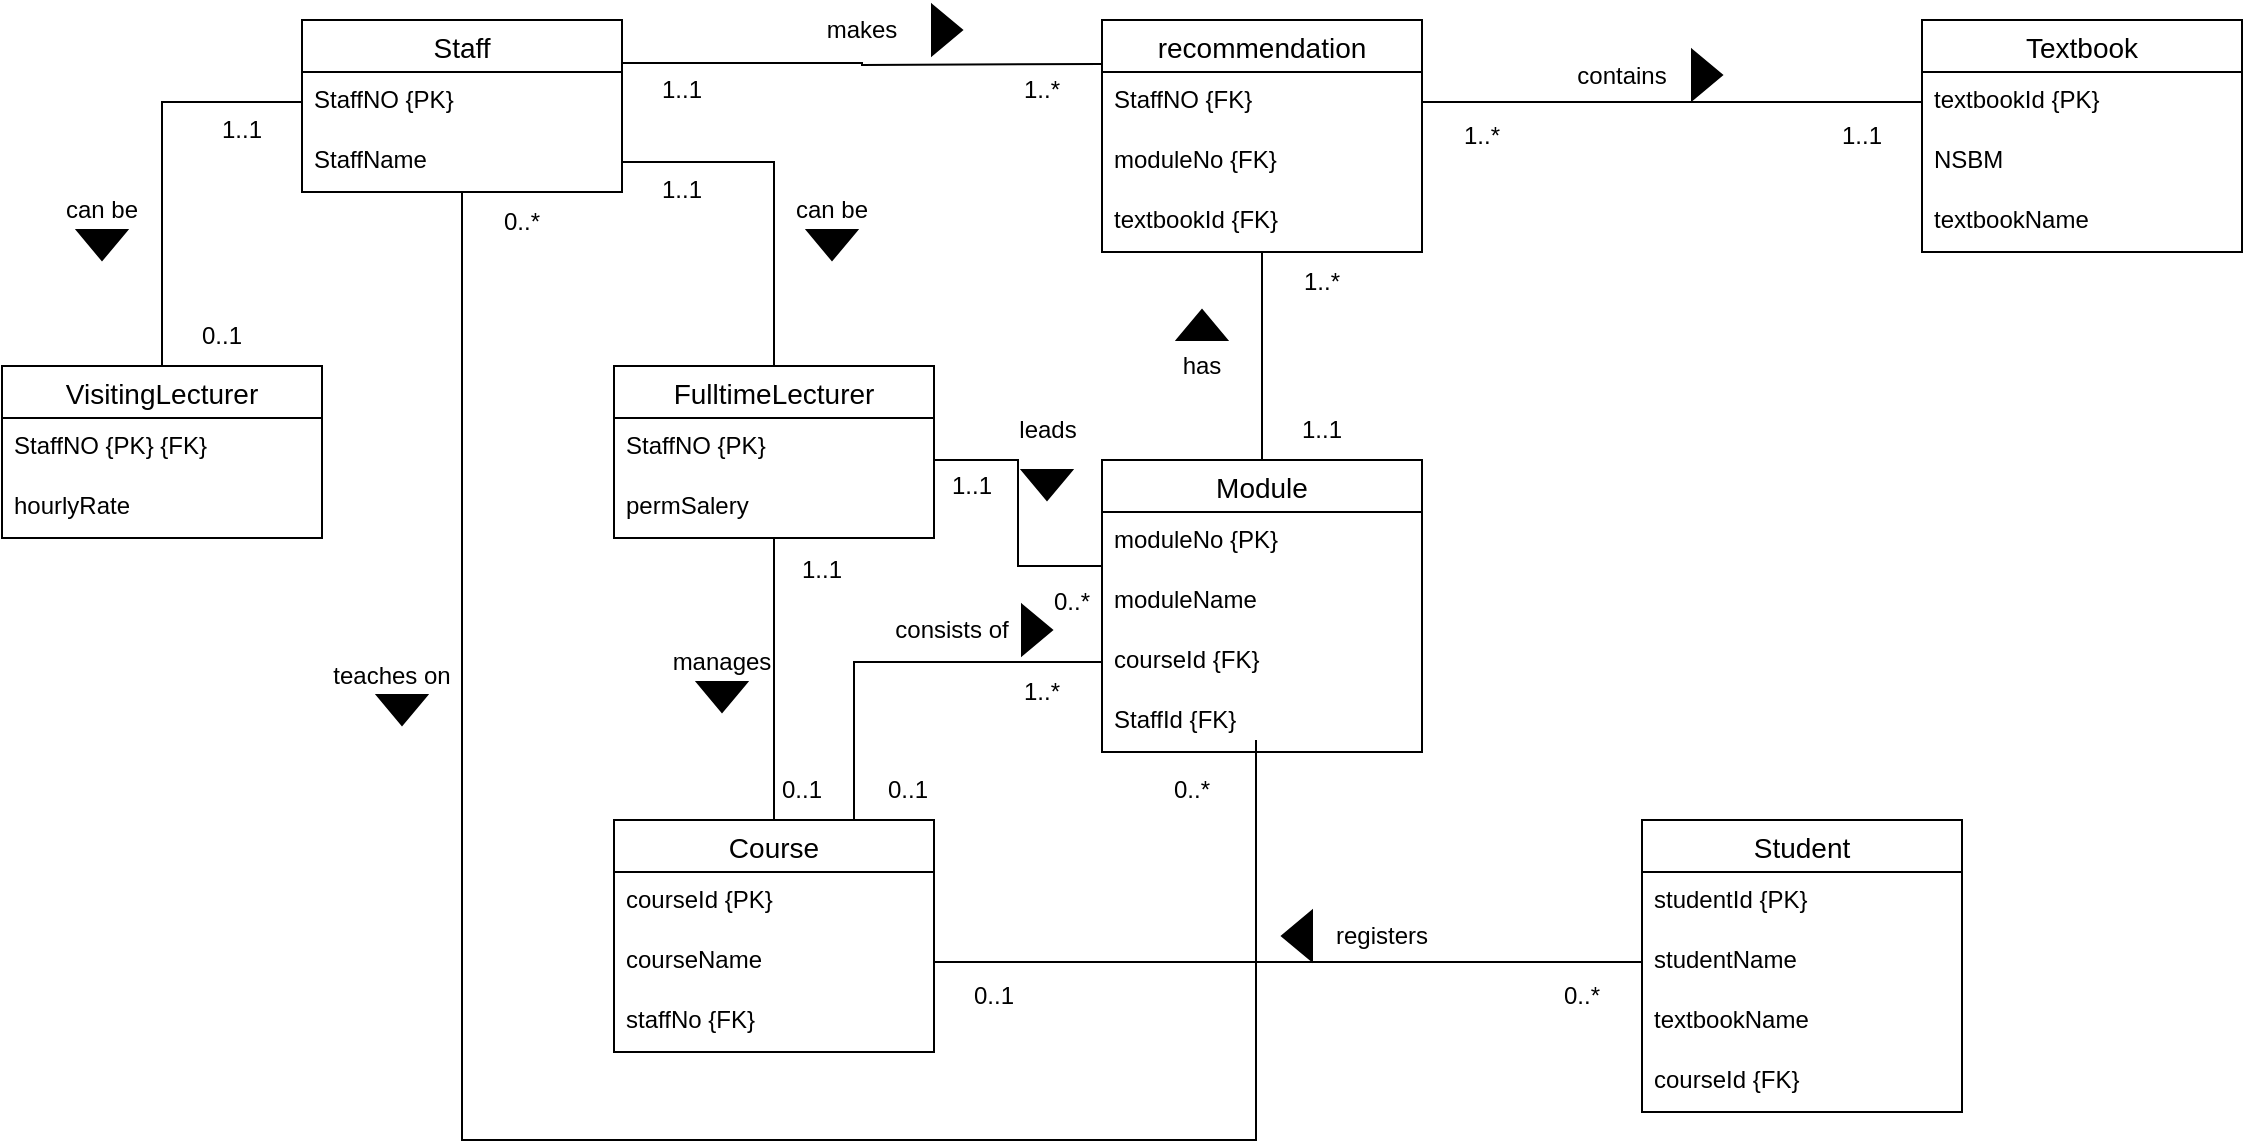 <mxfile version="15.6.0" type="github">
  <diagram id="rEQ13ESsdebVXu5kFstZ" name="Page-1">
    <mxGraphModel dx="1422" dy="831" grid="1" gridSize="10" guides="1" tooltips="1" connect="1" arrows="1" fold="1" page="1" pageScale="1" pageWidth="850" pageHeight="1100" math="0" shadow="0">
      <root>
        <mxCell id="0" />
        <mxCell id="1" parent="0" />
        <mxCell id="eujn3jIK-lYf2msssP14-41" style="edgeStyle=orthogonalEdgeStyle;rounded=0;orthogonalLoop=1;jettySize=auto;html=1;exitX=1;exitY=0.25;exitDx=0;exitDy=0;endArrow=none;endFill=0;" edge="1" parent="1" source="eujn3jIK-lYf2msssP14-1">
          <mxGeometry relative="1" as="geometry">
            <mxPoint x="590" y="62" as="targetPoint" />
          </mxGeometry>
        </mxCell>
        <mxCell id="eujn3jIK-lYf2msssP14-71" style="edgeStyle=orthogonalEdgeStyle;rounded=0;orthogonalLoop=1;jettySize=auto;html=1;endArrow=none;endFill=0;" edge="1" parent="1" source="eujn3jIK-lYf2msssP14-1">
          <mxGeometry relative="1" as="geometry">
            <mxPoint x="667" y="400" as="targetPoint" />
            <Array as="points">
              <mxPoint x="270" y="600" />
              <mxPoint x="667" y="600" />
            </Array>
          </mxGeometry>
        </mxCell>
        <mxCell id="eujn3jIK-lYf2msssP14-1" value="Staff" style="swimlane;fontStyle=0;childLayout=stackLayout;horizontal=1;startSize=26;horizontalStack=0;resizeParent=1;resizeParentMax=0;resizeLast=0;collapsible=1;marginBottom=0;align=center;fontSize=14;fillColor=none;" vertex="1" parent="1">
          <mxGeometry x="190" y="40" width="160" height="86" as="geometry" />
        </mxCell>
        <mxCell id="eujn3jIK-lYf2msssP14-2" value="StaffNO {PK}" style="text;strokeColor=none;fillColor=none;spacingLeft=4;spacingRight=4;overflow=hidden;rotatable=0;points=[[0,0.5],[1,0.5]];portConstraint=eastwest;fontSize=12;" vertex="1" parent="eujn3jIK-lYf2msssP14-1">
          <mxGeometry y="26" width="160" height="30" as="geometry" />
        </mxCell>
        <mxCell id="eujn3jIK-lYf2msssP14-3" value="StaffName" style="text;strokeColor=none;fillColor=none;spacingLeft=4;spacingRight=4;overflow=hidden;rotatable=0;points=[[0,0.5],[1,0.5]];portConstraint=eastwest;fontSize=12;" vertex="1" parent="eujn3jIK-lYf2msssP14-1">
          <mxGeometry y="56" width="160" height="30" as="geometry" />
        </mxCell>
        <mxCell id="eujn3jIK-lYf2msssP14-5" value="VisitingLecturer" style="swimlane;fontStyle=0;childLayout=stackLayout;horizontal=1;startSize=26;horizontalStack=0;resizeParent=1;resizeParentMax=0;resizeLast=0;collapsible=1;marginBottom=0;align=center;fontSize=14;fillColor=none;" vertex="1" parent="1">
          <mxGeometry x="40" y="213" width="160" height="86" as="geometry" />
        </mxCell>
        <mxCell id="eujn3jIK-lYf2msssP14-6" value="StaffNO {PK} {FK}" style="text;strokeColor=none;fillColor=none;spacingLeft=4;spacingRight=4;overflow=hidden;rotatable=0;points=[[0,0.5],[1,0.5]];portConstraint=eastwest;fontSize=12;" vertex="1" parent="eujn3jIK-lYf2msssP14-5">
          <mxGeometry y="26" width="160" height="30" as="geometry" />
        </mxCell>
        <mxCell id="eujn3jIK-lYf2msssP14-7" value="hourlyRate" style="text;strokeColor=none;fillColor=none;spacingLeft=4;spacingRight=4;overflow=hidden;rotatable=0;points=[[0,0.5],[1,0.5]];portConstraint=eastwest;fontSize=12;" vertex="1" parent="eujn3jIK-lYf2msssP14-5">
          <mxGeometry y="56" width="160" height="30" as="geometry" />
        </mxCell>
        <mxCell id="eujn3jIK-lYf2msssP14-28" style="edgeStyle=orthogonalEdgeStyle;rounded=0;orthogonalLoop=1;jettySize=auto;html=1;entryX=0.5;entryY=0;entryDx=0;entryDy=0;endArrow=none;endFill=0;" edge="1" parent="1" source="eujn3jIK-lYf2msssP14-8" target="eujn3jIK-lYf2msssP14-25">
          <mxGeometry relative="1" as="geometry" />
        </mxCell>
        <mxCell id="eujn3jIK-lYf2msssP14-8" value="FulltimeLecturer" style="swimlane;fontStyle=0;childLayout=stackLayout;horizontal=1;startSize=26;horizontalStack=0;resizeParent=1;resizeParentMax=0;resizeLast=0;collapsible=1;marginBottom=0;align=center;fontSize=14;fillColor=none;" vertex="1" parent="1">
          <mxGeometry x="346" y="213" width="160" height="86" as="geometry" />
        </mxCell>
        <mxCell id="eujn3jIK-lYf2msssP14-9" value="StaffNO {PK}" style="text;strokeColor=none;fillColor=none;spacingLeft=4;spacingRight=4;overflow=hidden;rotatable=0;points=[[0,0.5],[1,0.5]];portConstraint=eastwest;fontSize=12;" vertex="1" parent="eujn3jIK-lYf2msssP14-8">
          <mxGeometry y="26" width="160" height="30" as="geometry" />
        </mxCell>
        <mxCell id="eujn3jIK-lYf2msssP14-10" value="permSalery" style="text;strokeColor=none;fillColor=none;spacingLeft=4;spacingRight=4;overflow=hidden;rotatable=0;points=[[0,0.5],[1,0.5]];portConstraint=eastwest;fontSize=12;" vertex="1" parent="eujn3jIK-lYf2msssP14-8">
          <mxGeometry y="56" width="160" height="30" as="geometry" />
        </mxCell>
        <mxCell id="eujn3jIK-lYf2msssP14-11" style="edgeStyle=orthogonalEdgeStyle;rounded=0;orthogonalLoop=1;jettySize=auto;html=1;entryX=0.5;entryY=0;entryDx=0;entryDy=0;endArrow=none;endFill=0;" edge="1" parent="1" source="eujn3jIK-lYf2msssP14-2" target="eujn3jIK-lYf2msssP14-5">
          <mxGeometry relative="1" as="geometry" />
        </mxCell>
        <mxCell id="eujn3jIK-lYf2msssP14-12" style="edgeStyle=orthogonalEdgeStyle;rounded=0;orthogonalLoop=1;jettySize=auto;html=1;endArrow=none;endFill=0;" edge="1" parent="1" source="eujn3jIK-lYf2msssP14-3" target="eujn3jIK-lYf2msssP14-8">
          <mxGeometry relative="1" as="geometry">
            <Array as="points">
              <mxPoint x="426" y="111" />
            </Array>
          </mxGeometry>
        </mxCell>
        <mxCell id="eujn3jIK-lYf2msssP14-13" value="can be" style="text;html=1;strokeColor=none;fillColor=none;align=center;verticalAlign=middle;whiteSpace=wrap;rounded=0;" vertex="1" parent="1">
          <mxGeometry x="60" y="120" width="60" height="30" as="geometry" />
        </mxCell>
        <mxCell id="eujn3jIK-lYf2msssP14-14" value="" style="triangle;whiteSpace=wrap;html=1;fillColor=#000000;rotation=90;" vertex="1" parent="1">
          <mxGeometry x="82.5" y="140" width="15" height="25" as="geometry" />
        </mxCell>
        <mxCell id="eujn3jIK-lYf2msssP14-17" value="can be" style="text;html=1;strokeColor=none;fillColor=none;align=center;verticalAlign=middle;whiteSpace=wrap;rounded=0;" vertex="1" parent="1">
          <mxGeometry x="425" y="120" width="60" height="30" as="geometry" />
        </mxCell>
        <mxCell id="eujn3jIK-lYf2msssP14-18" value="" style="triangle;whiteSpace=wrap;html=1;fillColor=#000000;rotation=90;" vertex="1" parent="1">
          <mxGeometry x="447.5" y="140" width="15" height="25" as="geometry" />
        </mxCell>
        <mxCell id="eujn3jIK-lYf2msssP14-19" value="0..1" style="text;html=1;strokeColor=none;fillColor=none;align=center;verticalAlign=middle;whiteSpace=wrap;rounded=0;" vertex="1" parent="1">
          <mxGeometry x="410" y="410" width="60" height="30" as="geometry" />
        </mxCell>
        <mxCell id="eujn3jIK-lYf2msssP14-20" value="1..1" style="text;html=1;strokeColor=none;fillColor=none;align=center;verticalAlign=middle;whiteSpace=wrap;rounded=0;" vertex="1" parent="1">
          <mxGeometry x="350" y="110" width="60" height="30" as="geometry" />
        </mxCell>
        <mxCell id="eujn3jIK-lYf2msssP14-23" value="1..1" style="text;html=1;strokeColor=none;fillColor=none;align=center;verticalAlign=middle;whiteSpace=wrap;rounded=0;" vertex="1" parent="1">
          <mxGeometry x="130" y="80" width="60" height="30" as="geometry" />
        </mxCell>
        <mxCell id="eujn3jIK-lYf2msssP14-24" value="0..1" style="text;html=1;strokeColor=none;fillColor=none;align=center;verticalAlign=middle;whiteSpace=wrap;rounded=0;" vertex="1" parent="1">
          <mxGeometry x="120" y="183" width="60" height="30" as="geometry" />
        </mxCell>
        <mxCell id="eujn3jIK-lYf2msssP14-60" style="edgeStyle=orthogonalEdgeStyle;rounded=0;orthogonalLoop=1;jettySize=auto;html=1;exitX=0.75;exitY=0;exitDx=0;exitDy=0;entryX=0;entryY=0.5;entryDx=0;entryDy=0;endArrow=none;endFill=0;" edge="1" parent="1" source="eujn3jIK-lYf2msssP14-25" target="eujn3jIK-lYf2msssP14-39">
          <mxGeometry relative="1" as="geometry" />
        </mxCell>
        <mxCell id="eujn3jIK-lYf2msssP14-25" value="Course" style="swimlane;fontStyle=0;childLayout=stackLayout;horizontal=1;startSize=26;horizontalStack=0;resizeParent=1;resizeParentMax=0;resizeLast=0;collapsible=1;marginBottom=0;align=center;fontSize=14;fillColor=none;" vertex="1" parent="1">
          <mxGeometry x="346" y="440" width="160" height="116" as="geometry" />
        </mxCell>
        <mxCell id="eujn3jIK-lYf2msssP14-26" value="courseId {PK}" style="text;strokeColor=none;fillColor=none;spacingLeft=4;spacingRight=4;overflow=hidden;rotatable=0;points=[[0,0.5],[1,0.5]];portConstraint=eastwest;fontSize=12;" vertex="1" parent="eujn3jIK-lYf2msssP14-25">
          <mxGeometry y="26" width="160" height="30" as="geometry" />
        </mxCell>
        <mxCell id="eujn3jIK-lYf2msssP14-29" value="courseName" style="text;strokeColor=none;fillColor=none;spacingLeft=4;spacingRight=4;overflow=hidden;rotatable=0;points=[[0,0.5],[1,0.5]];portConstraint=eastwest;fontSize=12;" vertex="1" parent="eujn3jIK-lYf2msssP14-25">
          <mxGeometry y="56" width="160" height="30" as="geometry" />
        </mxCell>
        <mxCell id="eujn3jIK-lYf2msssP14-27" value="staffNo {FK}" style="text;strokeColor=none;fillColor=none;spacingLeft=4;spacingRight=4;overflow=hidden;rotatable=0;points=[[0,0.5],[1,0.5]];portConstraint=eastwest;fontSize=12;" vertex="1" parent="eujn3jIK-lYf2msssP14-25">
          <mxGeometry y="86" width="160" height="30" as="geometry" />
        </mxCell>
        <mxCell id="eujn3jIK-lYf2msssP14-30" value="1..1" style="text;html=1;strokeColor=none;fillColor=none;align=center;verticalAlign=middle;whiteSpace=wrap;rounded=0;" vertex="1" parent="1">
          <mxGeometry x="420" y="300" width="60" height="30" as="geometry" />
        </mxCell>
        <mxCell id="eujn3jIK-lYf2msssP14-47" style="edgeStyle=orthogonalEdgeStyle;rounded=0;orthogonalLoop=1;jettySize=auto;html=1;entryX=0.5;entryY=0;entryDx=0;entryDy=0;endArrow=none;endFill=0;" edge="1" parent="1" source="eujn3jIK-lYf2msssP14-31" target="eujn3jIK-lYf2msssP14-37">
          <mxGeometry relative="1" as="geometry" />
        </mxCell>
        <mxCell id="eujn3jIK-lYf2msssP14-31" value="recommendation" style="swimlane;fontStyle=0;childLayout=stackLayout;horizontal=1;startSize=26;horizontalStack=0;resizeParent=1;resizeParentMax=0;resizeLast=0;collapsible=1;marginBottom=0;align=center;fontSize=14;fillColor=none;" vertex="1" parent="1">
          <mxGeometry x="590" y="40" width="160" height="116" as="geometry" />
        </mxCell>
        <mxCell id="eujn3jIK-lYf2msssP14-32" value="StaffNO {FK}" style="text;strokeColor=none;fillColor=none;spacingLeft=4;spacingRight=4;overflow=hidden;rotatable=0;points=[[0,0.5],[1,0.5]];portConstraint=eastwest;fontSize=12;" vertex="1" parent="eujn3jIK-lYf2msssP14-31">
          <mxGeometry y="26" width="160" height="30" as="geometry" />
        </mxCell>
        <mxCell id="eujn3jIK-lYf2msssP14-54" value="moduleNo {FK}" style="text;strokeColor=none;fillColor=none;spacingLeft=4;spacingRight=4;overflow=hidden;rotatable=0;points=[[0,0.5],[1,0.5]];portConstraint=eastwest;fontSize=12;" vertex="1" parent="eujn3jIK-lYf2msssP14-31">
          <mxGeometry y="56" width="160" height="30" as="geometry" />
        </mxCell>
        <mxCell id="eujn3jIK-lYf2msssP14-33" value="textbookId {FK}" style="text;strokeColor=none;fillColor=none;spacingLeft=4;spacingRight=4;overflow=hidden;rotatable=0;points=[[0,0.5],[1,0.5]];portConstraint=eastwest;fontSize=12;" vertex="1" parent="eujn3jIK-lYf2msssP14-31">
          <mxGeometry y="86" width="160" height="30" as="geometry" />
        </mxCell>
        <mxCell id="eujn3jIK-lYf2msssP14-34" value="Textbook" style="swimlane;fontStyle=0;childLayout=stackLayout;horizontal=1;startSize=26;horizontalStack=0;resizeParent=1;resizeParentMax=0;resizeLast=0;collapsible=1;marginBottom=0;align=center;fontSize=14;fillColor=none;" vertex="1" parent="1">
          <mxGeometry x="1000" y="40" width="160" height="116" as="geometry" />
        </mxCell>
        <mxCell id="eujn3jIK-lYf2msssP14-35" value="textbookId {PK}" style="text;strokeColor=none;fillColor=none;spacingLeft=4;spacingRight=4;overflow=hidden;rotatable=0;points=[[0,0.5],[1,0.5]];portConstraint=eastwest;fontSize=12;" vertex="1" parent="eujn3jIK-lYf2msssP14-34">
          <mxGeometry y="26" width="160" height="30" as="geometry" />
        </mxCell>
        <mxCell id="eujn3jIK-lYf2msssP14-40" value="NSBM" style="text;strokeColor=none;fillColor=none;spacingLeft=4;spacingRight=4;overflow=hidden;rotatable=0;points=[[0,0.5],[1,0.5]];portConstraint=eastwest;fontSize=12;" vertex="1" parent="eujn3jIK-lYf2msssP14-34">
          <mxGeometry y="56" width="160" height="30" as="geometry" />
        </mxCell>
        <mxCell id="eujn3jIK-lYf2msssP14-36" value="textbookName" style="text;strokeColor=none;fillColor=none;spacingLeft=4;spacingRight=4;overflow=hidden;rotatable=0;points=[[0,0.5],[1,0.5]];portConstraint=eastwest;fontSize=12;" vertex="1" parent="eujn3jIK-lYf2msssP14-34">
          <mxGeometry y="86" width="160" height="30" as="geometry" />
        </mxCell>
        <mxCell id="eujn3jIK-lYf2msssP14-37" value="Module" style="swimlane;fontStyle=0;childLayout=stackLayout;horizontal=1;startSize=26;horizontalStack=0;resizeParent=1;resizeParentMax=0;resizeLast=0;collapsible=1;marginBottom=0;align=center;fontSize=14;fillColor=none;" vertex="1" parent="1">
          <mxGeometry x="590" y="260" width="160" height="146" as="geometry" />
        </mxCell>
        <mxCell id="eujn3jIK-lYf2msssP14-38" value="moduleNo {PK}" style="text;strokeColor=none;fillColor=none;spacingLeft=4;spacingRight=4;overflow=hidden;rotatable=0;points=[[0,0.5],[1,0.5]];portConstraint=eastwest;fontSize=12;" vertex="1" parent="eujn3jIK-lYf2msssP14-37">
          <mxGeometry y="26" width="160" height="30" as="geometry" />
        </mxCell>
        <mxCell id="eujn3jIK-lYf2msssP14-59" value="moduleName" style="text;strokeColor=none;fillColor=none;spacingLeft=4;spacingRight=4;overflow=hidden;rotatable=0;points=[[0,0.5],[1,0.5]];portConstraint=eastwest;fontSize=12;" vertex="1" parent="eujn3jIK-lYf2msssP14-37">
          <mxGeometry y="56" width="160" height="30" as="geometry" />
        </mxCell>
        <mxCell id="eujn3jIK-lYf2msssP14-39" value="courseId {FK}" style="text;strokeColor=none;fillColor=none;spacingLeft=4;spacingRight=4;overflow=hidden;rotatable=0;points=[[0,0.5],[1,0.5]];portConstraint=eastwest;fontSize=12;" vertex="1" parent="eujn3jIK-lYf2msssP14-37">
          <mxGeometry y="86" width="160" height="30" as="geometry" />
        </mxCell>
        <mxCell id="eujn3jIK-lYf2msssP14-66" value="StaffId {FK}" style="text;strokeColor=none;fillColor=none;spacingLeft=4;spacingRight=4;overflow=hidden;rotatable=0;points=[[0,0.5],[1,0.5]];portConstraint=eastwest;fontSize=12;" vertex="1" parent="eujn3jIK-lYf2msssP14-37">
          <mxGeometry y="116" width="160" height="30" as="geometry" />
        </mxCell>
        <mxCell id="eujn3jIK-lYf2msssP14-42" value="makes" style="text;html=1;strokeColor=none;fillColor=none;align=center;verticalAlign=middle;whiteSpace=wrap;rounded=0;" vertex="1" parent="1">
          <mxGeometry x="440" y="30" width="60" height="30" as="geometry" />
        </mxCell>
        <mxCell id="eujn3jIK-lYf2msssP14-43" value="" style="triangle;whiteSpace=wrap;html=1;fillColor=#000000;rotation=90;direction=north;" vertex="1" parent="1">
          <mxGeometry x="500" y="37.5" width="25" height="15" as="geometry" />
        </mxCell>
        <mxCell id="eujn3jIK-lYf2msssP14-44" style="edgeStyle=orthogonalEdgeStyle;rounded=0;orthogonalLoop=1;jettySize=auto;html=1;endArrow=none;endFill=0;" edge="1" parent="1" source="eujn3jIK-lYf2msssP14-32" target="eujn3jIK-lYf2msssP14-35">
          <mxGeometry relative="1" as="geometry" />
        </mxCell>
        <mxCell id="eujn3jIK-lYf2msssP14-45" value="contains" style="text;html=1;strokeColor=none;fillColor=none;align=center;verticalAlign=middle;whiteSpace=wrap;rounded=0;" vertex="1" parent="1">
          <mxGeometry x="820" y="52.5" width="60" height="30" as="geometry" />
        </mxCell>
        <mxCell id="eujn3jIK-lYf2msssP14-46" value="" style="triangle;whiteSpace=wrap;html=1;fillColor=#000000;rotation=90;direction=north;" vertex="1" parent="1">
          <mxGeometry x="880" y="60" width="25" height="15" as="geometry" />
        </mxCell>
        <mxCell id="eujn3jIK-lYf2msssP14-48" value="has" style="text;html=1;strokeColor=none;fillColor=none;align=center;verticalAlign=middle;whiteSpace=wrap;rounded=0;" vertex="1" parent="1">
          <mxGeometry x="610" y="198" width="60" height="30" as="geometry" />
        </mxCell>
        <mxCell id="eujn3jIK-lYf2msssP14-49" value="" style="triangle;whiteSpace=wrap;html=1;fillColor=#000000;rotation=90;direction=west;" vertex="1" parent="1">
          <mxGeometry x="632.5" y="180" width="15" height="25" as="geometry" />
        </mxCell>
        <mxCell id="eujn3jIK-lYf2msssP14-50" value="manages" style="text;html=1;strokeColor=none;fillColor=none;align=center;verticalAlign=middle;whiteSpace=wrap;rounded=0;" vertex="1" parent="1">
          <mxGeometry x="370" y="346" width="60" height="30" as="geometry" />
        </mxCell>
        <mxCell id="eujn3jIK-lYf2msssP14-51" value="" style="triangle;whiteSpace=wrap;html=1;fillColor=#000000;rotation=90;" vertex="1" parent="1">
          <mxGeometry x="392.5" y="366" width="15" height="25" as="geometry" />
        </mxCell>
        <mxCell id="eujn3jIK-lYf2msssP14-52" value="1..*" style="text;html=1;strokeColor=none;fillColor=none;align=center;verticalAlign=middle;whiteSpace=wrap;rounded=0;" vertex="1" parent="1">
          <mxGeometry x="530" y="60" width="60" height="30" as="geometry" />
        </mxCell>
        <mxCell id="eujn3jIK-lYf2msssP14-53" value="1..1" style="text;html=1;strokeColor=none;fillColor=none;align=center;verticalAlign=middle;whiteSpace=wrap;rounded=0;" vertex="1" parent="1">
          <mxGeometry x="350" y="60" width="60" height="30" as="geometry" />
        </mxCell>
        <mxCell id="eujn3jIK-lYf2msssP14-55" value="1..*" style="text;html=1;strokeColor=none;fillColor=none;align=center;verticalAlign=middle;whiteSpace=wrap;rounded=0;" vertex="1" parent="1">
          <mxGeometry x="670" y="156" width="60" height="30" as="geometry" />
        </mxCell>
        <mxCell id="eujn3jIK-lYf2msssP14-56" value="1..1" style="text;html=1;strokeColor=none;fillColor=none;align=center;verticalAlign=middle;whiteSpace=wrap;rounded=0;" vertex="1" parent="1">
          <mxGeometry x="670" y="230" width="60" height="30" as="geometry" />
        </mxCell>
        <mxCell id="eujn3jIK-lYf2msssP14-57" value="1..*" style="text;html=1;strokeColor=none;fillColor=none;align=center;verticalAlign=middle;whiteSpace=wrap;rounded=0;" vertex="1" parent="1">
          <mxGeometry x="750" y="83" width="60" height="30" as="geometry" />
        </mxCell>
        <mxCell id="eujn3jIK-lYf2msssP14-58" value="1..1" style="text;html=1;strokeColor=none;fillColor=none;align=center;verticalAlign=middle;whiteSpace=wrap;rounded=0;" vertex="1" parent="1">
          <mxGeometry x="940" y="83" width="60" height="30" as="geometry" />
        </mxCell>
        <mxCell id="eujn3jIK-lYf2msssP14-61" value="consists of" style="text;html=1;strokeColor=none;fillColor=none;align=center;verticalAlign=middle;whiteSpace=wrap;rounded=0;" vertex="1" parent="1">
          <mxGeometry x="485" y="330" width="60" height="30" as="geometry" />
        </mxCell>
        <mxCell id="eujn3jIK-lYf2msssP14-62" value="" style="triangle;whiteSpace=wrap;html=1;fillColor=#000000;rotation=90;direction=north;" vertex="1" parent="1">
          <mxGeometry x="545" y="337.5" width="25" height="15" as="geometry" />
        </mxCell>
        <mxCell id="eujn3jIK-lYf2msssP14-63" value="0..1" style="text;html=1;strokeColor=none;fillColor=none;align=center;verticalAlign=middle;whiteSpace=wrap;rounded=0;" vertex="1" parent="1">
          <mxGeometry x="462.5" y="410" width="60" height="30" as="geometry" />
        </mxCell>
        <mxCell id="eujn3jIK-lYf2msssP14-64" value="1..*" style="text;html=1;strokeColor=none;fillColor=none;align=center;verticalAlign=middle;whiteSpace=wrap;rounded=0;" vertex="1" parent="1">
          <mxGeometry x="530" y="361" width="60" height="30" as="geometry" />
        </mxCell>
        <mxCell id="eujn3jIK-lYf2msssP14-65" style="edgeStyle=orthogonalEdgeStyle;rounded=0;orthogonalLoop=1;jettySize=auto;html=1;exitX=1;exitY=0.5;exitDx=0;exitDy=0;endArrow=none;endFill=0;" edge="1" parent="1" source="eujn3jIK-lYf2msssP14-10">
          <mxGeometry relative="1" as="geometry">
            <mxPoint x="590" y="313" as="targetPoint" />
            <Array as="points">
              <mxPoint x="506" y="260" />
              <mxPoint x="548" y="260" />
              <mxPoint x="548" y="313" />
            </Array>
          </mxGeometry>
        </mxCell>
        <mxCell id="eujn3jIK-lYf2msssP14-67" value="leads" style="text;html=1;strokeColor=none;fillColor=none;align=center;verticalAlign=middle;whiteSpace=wrap;rounded=0;" vertex="1" parent="1">
          <mxGeometry x="532.5" y="230" width="60" height="30" as="geometry" />
        </mxCell>
        <mxCell id="eujn3jIK-lYf2msssP14-68" value="" style="triangle;whiteSpace=wrap;html=1;fillColor=#000000;rotation=90;direction=east;" vertex="1" parent="1">
          <mxGeometry x="555" y="260" width="15" height="25" as="geometry" />
        </mxCell>
        <mxCell id="eujn3jIK-lYf2msssP14-69" value="0..*" style="text;html=1;strokeColor=none;fillColor=none;align=center;verticalAlign=middle;whiteSpace=wrap;rounded=0;" vertex="1" parent="1">
          <mxGeometry x="545" y="316" width="60" height="30" as="geometry" />
        </mxCell>
        <mxCell id="eujn3jIK-lYf2msssP14-70" value="1..1" style="text;html=1;strokeColor=none;fillColor=none;align=center;verticalAlign=middle;whiteSpace=wrap;rounded=0;" vertex="1" parent="1">
          <mxGeometry x="495" y="257.5" width="60" height="30" as="geometry" />
        </mxCell>
        <mxCell id="eujn3jIK-lYf2msssP14-72" value="teaches on" style="text;html=1;strokeColor=none;fillColor=none;align=center;verticalAlign=middle;whiteSpace=wrap;rounded=0;" vertex="1" parent="1">
          <mxGeometry x="200" y="352.5" width="70" height="30" as="geometry" />
        </mxCell>
        <mxCell id="eujn3jIK-lYf2msssP14-73" value="" style="triangle;whiteSpace=wrap;html=1;fillColor=#000000;rotation=90;" vertex="1" parent="1">
          <mxGeometry x="232.5" y="372.5" width="15" height="25" as="geometry" />
        </mxCell>
        <mxCell id="eujn3jIK-lYf2msssP14-74" value="0..*" style="text;html=1;strokeColor=none;fillColor=none;align=center;verticalAlign=middle;whiteSpace=wrap;rounded=0;" vertex="1" parent="1">
          <mxGeometry x="270" y="126" width="60" height="30" as="geometry" />
        </mxCell>
        <mxCell id="eujn3jIK-lYf2msssP14-75" value="0..*" style="text;html=1;strokeColor=none;fillColor=none;align=center;verticalAlign=middle;whiteSpace=wrap;rounded=0;" vertex="1" parent="1">
          <mxGeometry x="605" y="410" width="60" height="30" as="geometry" />
        </mxCell>
        <mxCell id="eujn3jIK-lYf2msssP14-76" value="Student" style="swimlane;fontStyle=0;childLayout=stackLayout;horizontal=1;startSize=26;horizontalStack=0;resizeParent=1;resizeParentMax=0;resizeLast=0;collapsible=1;marginBottom=0;align=center;fontSize=14;fillColor=none;" vertex="1" parent="1">
          <mxGeometry x="860" y="440" width="160" height="146" as="geometry" />
        </mxCell>
        <mxCell id="eujn3jIK-lYf2msssP14-77" value="studentId {PK}" style="text;strokeColor=none;fillColor=none;spacingLeft=4;spacingRight=4;overflow=hidden;rotatable=0;points=[[0,0.5],[1,0.5]];portConstraint=eastwest;fontSize=12;" vertex="1" parent="eujn3jIK-lYf2msssP14-76">
          <mxGeometry y="26" width="160" height="30" as="geometry" />
        </mxCell>
        <mxCell id="eujn3jIK-lYf2msssP14-78" value="studentName" style="text;strokeColor=none;fillColor=none;spacingLeft=4;spacingRight=4;overflow=hidden;rotatable=0;points=[[0,0.5],[1,0.5]];portConstraint=eastwest;fontSize=12;" vertex="1" parent="eujn3jIK-lYf2msssP14-76">
          <mxGeometry y="56" width="160" height="30" as="geometry" />
        </mxCell>
        <mxCell id="eujn3jIK-lYf2msssP14-79" value="textbookName" style="text;strokeColor=none;fillColor=none;spacingLeft=4;spacingRight=4;overflow=hidden;rotatable=0;points=[[0,0.5],[1,0.5]];portConstraint=eastwest;fontSize=12;" vertex="1" parent="eujn3jIK-lYf2msssP14-76">
          <mxGeometry y="86" width="160" height="30" as="geometry" />
        </mxCell>
        <mxCell id="eujn3jIK-lYf2msssP14-83" value="courseId {FK}" style="text;strokeColor=none;fillColor=none;spacingLeft=4;spacingRight=4;overflow=hidden;rotatable=0;points=[[0,0.5],[1,0.5]];portConstraint=eastwest;fontSize=12;" vertex="1" parent="eujn3jIK-lYf2msssP14-76">
          <mxGeometry y="116" width="160" height="30" as="geometry" />
        </mxCell>
        <mxCell id="eujn3jIK-lYf2msssP14-80" style="edgeStyle=orthogonalEdgeStyle;rounded=0;orthogonalLoop=1;jettySize=auto;html=1;endArrow=none;endFill=0;" edge="1" parent="1" source="eujn3jIK-lYf2msssP14-29" target="eujn3jIK-lYf2msssP14-78">
          <mxGeometry relative="1" as="geometry" />
        </mxCell>
        <mxCell id="eujn3jIK-lYf2msssP14-81" value="registers" style="text;html=1;strokeColor=none;fillColor=none;align=center;verticalAlign=middle;whiteSpace=wrap;rounded=0;" vertex="1" parent="1">
          <mxGeometry x="700" y="483" width="60" height="30" as="geometry" />
        </mxCell>
        <mxCell id="eujn3jIK-lYf2msssP14-82" value="" style="triangle;whiteSpace=wrap;html=1;fillColor=#000000;rotation=90;direction=south;" vertex="1" parent="1">
          <mxGeometry x="675" y="490.5" width="25" height="15" as="geometry" />
        </mxCell>
        <mxCell id="eujn3jIK-lYf2msssP14-84" value="0..*" style="text;html=1;strokeColor=none;fillColor=none;align=center;verticalAlign=middle;whiteSpace=wrap;rounded=0;" vertex="1" parent="1">
          <mxGeometry x="800" y="513" width="60" height="30" as="geometry" />
        </mxCell>
        <mxCell id="eujn3jIK-lYf2msssP14-85" value="0..1" style="text;html=1;strokeColor=none;fillColor=none;align=center;verticalAlign=middle;whiteSpace=wrap;rounded=0;" vertex="1" parent="1">
          <mxGeometry x="506" y="513" width="60" height="30" as="geometry" />
        </mxCell>
      </root>
    </mxGraphModel>
  </diagram>
</mxfile>
